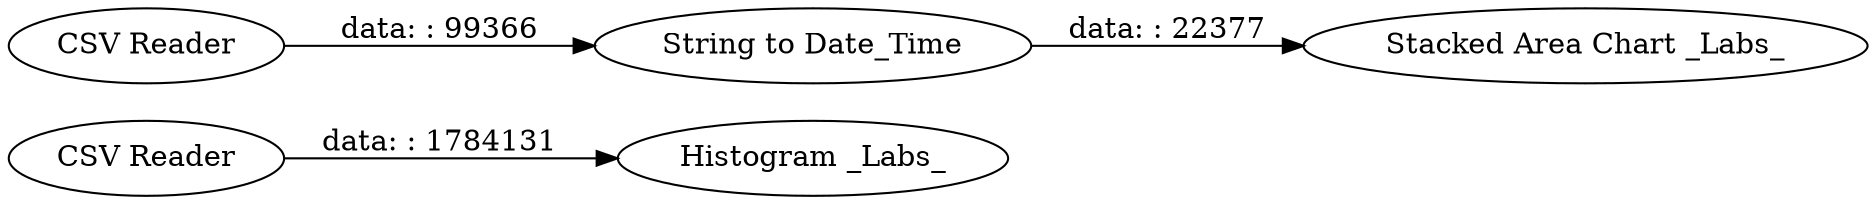 digraph {
	"-2472594196900406627_1" [label="CSV Reader"]
	"-2472594196900406627_3" [label="String to Date_Time"]
	"-2472594196900406627_2" [label="Histogram _Labs_"]
	"-2472594196900406627_5" [label="CSV Reader"]
	"-2472594196900406627_4" [label="Stacked Area Chart _Labs_"]
	"-2472594196900406627_1" -> "-2472594196900406627_2" [label="data: : 1784131"]
	"-2472594196900406627_3" -> "-2472594196900406627_4" [label="data: : 22377"]
	"-2472594196900406627_5" -> "-2472594196900406627_3" [label="data: : 99366"]
	rankdir=LR
}
